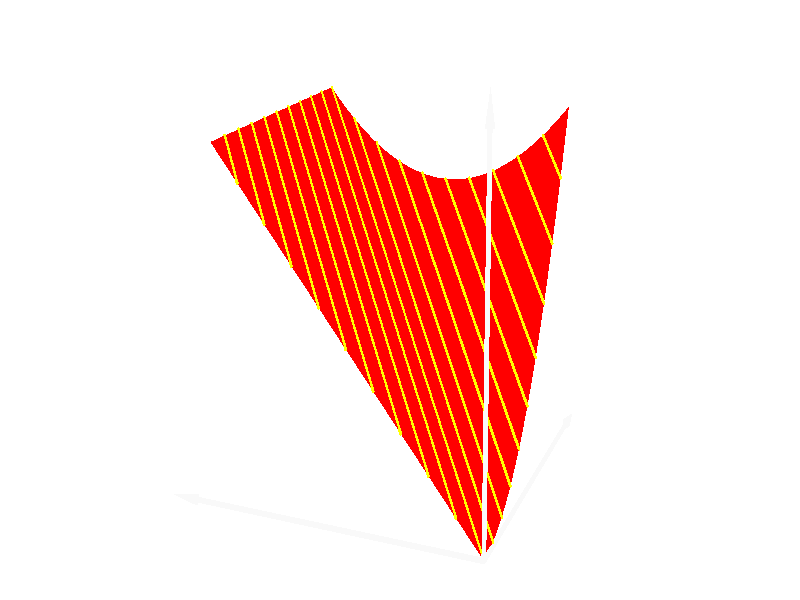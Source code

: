 #include "colors.inc"

#declare skalierung = 0.35;
#declare axisthickness = 0.008;

camera { 
        location <-3.8, 1.8, -1.2>
        look_at <1 / 2, 1/2, 1 / 2>
        right 16/9 * x * skalierung
        up y * skalierung
}

light_source { <-8, 8, -5> color White }
/* light_source { <1, 8,  4> color White } */
light_source { <0, -5, 3> color <0.5,0.5,0.5> }
sky_sphere {
        pigment {
                color <1,1,1>
        }
}


#declare d = 0.005;

union {
	cylinder { <0,0,0>, <0,0,1.1>, axisthickness }
	cone { <0,0,1.1>, 2*axisthickness, <0,0,1.2> 0 }
	cylinder { <0,0,0>, <1.1,0,0>, axisthickness }
	cone { <1.1,0,0>, 2*axisthickness, <1.2,0,0> 0 }
	cylinder { <0,0,0>, <0,1.1,0>, axisthickness }
	cone { <0,1.1,0>, 2*axisthickness, <0,1.2,0>, 0 }
	sphere { <0,0,0>, axisthickness }
	pigment {
		color rgb <0.95,0.95,0.95>
	}
	finish {
		specular 0.9
		metallic
	}
}

#macro surfacepoint(xx, yy)
	<xx, yy + (xx - yy) * (xx - yy), yy>
#end

#declare nsteps = 50;
#declare xmax = 1;
#declare xstep = xmax / nsteps;
#declare ymax = 1;
#declare ystep = ymax / nsteps;

mesh {
	triangle { <0,0,0>, <1,1,1>, <0,1,1> }
#declare yy = 0;
#while (yy < ymax - ystep / 2)

#declare xx = yy;
#while (xx < xmax - xstep / 2)
	triangle {
		surfacepoint(xx,         yy        ),
		surfacepoint(xx + xstep, yy        ),
		surfacepoint(xx + xstep, yy + ystep)
	}
#declare xx = xx + xstep;
#end

#declare xx = yy + xstep;
#while (xx < xmax - xstep / 2)
	triangle {
		surfacepoint(xx,         yy        ),
		surfacepoint(xx + xstep, yy + ystep),
		surfacepoint(xx        , yy + ystep)
	}
#declare xx = xx + xstep;
#end

#declare yy = yy + ystep;
#end
        pigment { color rgb <1,0,0> }
        finish {
		diffuse 0.7
                specular 0.9
                metallic
        }
}

#declare schritte = 10;
#declare xstep = xmax / schritte;
#declare ystep = ymax / schritte;

union {

#declare xx = 0;
#while (xx < xmax - xstep / 2)
	cylinder { <xx, xx * xx, 0>, <1, xx * xx + 1 - xx, 1 - xx>, d }
	sphere { <xx, xx * xx, 0>, d }
	sphere { <1, xx * xx + (1- xx), 1 - xx>, d }
#declare xx = xx + xstep;
#end
#declare yy = ystep;
#while (yy < ymax - ystep / 2)
	cylinder { <0, yy, yy>, <1 - yy, 1, 1>, d }
	sphere { <0, yy, yy>, d }
	sphere { <1 - yy, 1, 1>, d }

#declare yy = yy + ystep;
#end

        pigment { color rgb <1,1,0> }
        finish {
		diffuse 0.7
                specular 0.9
                metallic
        }
}

/*
#declare schritte = 40;
#declare dx = 7 / schritte;
#declare dy = 9 / schritte;

#macro domainquad(xx)
	triangle {
		<xx     , -0.01, 0>,
		<xx + dx, -0.01, 0>,
		<xx     , -0.01, log(xx)>
	}
	triangle {
		<xx + dx, -0.01, 0>,
		<xx + dx, -0.01, log(xx + dx)>,
		<xx     , -0.01, log(xx)>
	}
#end

#declare xx = 1;
object {
mesh {
#while (xx < 7 - dx/2)
	domainquad(xx)
#declare xx = xx + dx;
#end
}
        pigment { color rgb <1,1,1> }
        finish {
                specular 0.9
                metallic
        }
}

        pigment { color rgb <1,0,0> }
        finish {
		diffuse 0.7
                specular 0.9
                metallic
        }
*/


